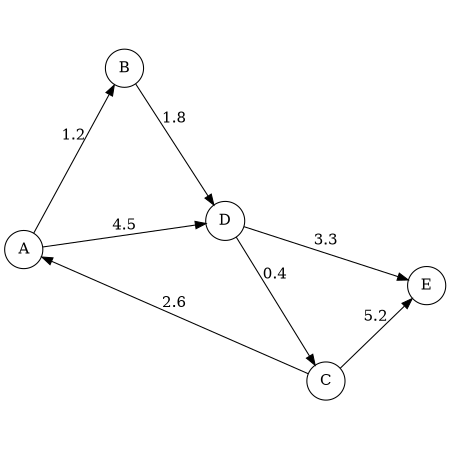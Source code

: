 digraph G {
	graph [rankdir=LR, ratio=fill, size="3,3"];
	node [shape=circle];
	0[label=A];
	1[label=B];
	2[label=C];
	3[label=D];
	4[label=E];
	0->1 [label=1.2];
	0->3 [label=4.5];
	2->0 [label=2.6];
	3->2 [label=0.4];
	2->4 [label=5.2];
	1->3 [label=1.8];
	3->4 [label=3.3];
}
